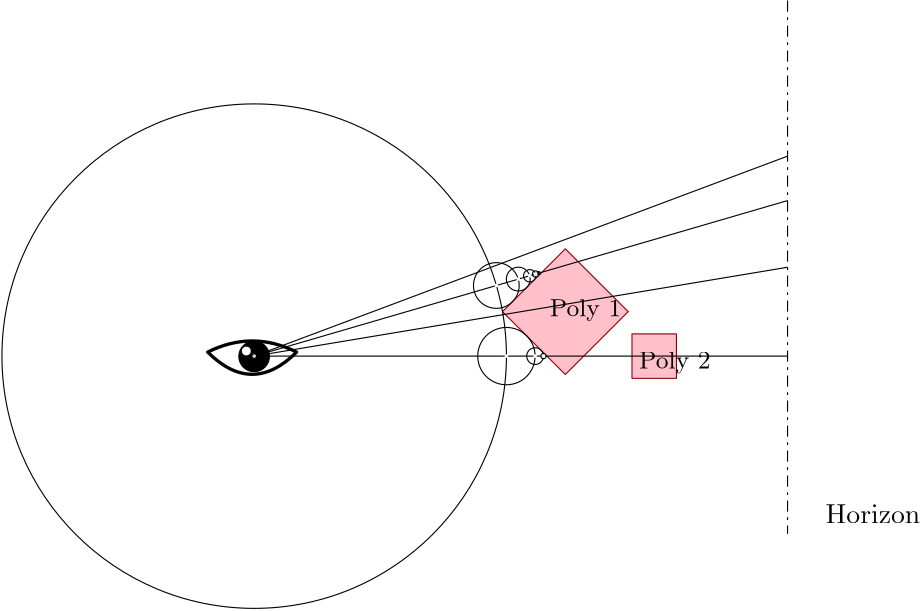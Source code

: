<?xml version="1.0"?>
<!DOCTYPE ipe SYSTEM "ipe.dtd">
<ipe version="70107" creator="Ipe 7.1.10">
<info created="D:20151202143516" modified="D:20151202143617"/>
<ipestyle name="basic">
<symbol name="arrow/arc(spx)">
<path stroke="sym-stroke" fill="sym-stroke" pen="sym-pen">
0 0 m
-1 0.333 l
-1 -0.333 l
h
</path>
</symbol>
<symbol name="arrow/farc(spx)">
<path stroke="sym-stroke" fill="white" pen="sym-pen">
0 0 m
-1 0.333 l
-1 -0.333 l
h
</path>
</symbol>
<symbol name="arrow/ptarc(spx)">
<path stroke="sym-stroke" fill="sym-stroke" pen="sym-pen">
0 0 m
-1 0.333 l
-0.8 0 l
-1 -0.333 l
h
</path>
</symbol>
<symbol name="arrow/fptarc(spx)">
<path stroke="sym-stroke" fill="white" pen="sym-pen">
0 0 m
-1 0.333 l
-0.8 0 l
-1 -0.333 l
h
</path>
</symbol>
<symbol name="mark/circle(sx)" transformations="translations">
<path fill="sym-stroke">
0.6 0 0 0.6 0 0 e
0.4 0 0 0.4 0 0 e
</path>
</symbol>
<symbol name="mark/disk(sx)" transformations="translations">
<path fill="sym-stroke">
0.6 0 0 0.6 0 0 e
</path>
</symbol>
<symbol name="mark/fdisk(sfx)" transformations="translations">
<group>
<path fill="sym-fill">
0.5 0 0 0.5 0 0 e
</path>
<path fill="sym-stroke" fillrule="eofill">
0.6 0 0 0.6 0 0 e
0.4 0 0 0.4 0 0 e
</path>
</group>
</symbol>
<symbol name="mark/box(sx)" transformations="translations">
<path fill="sym-stroke" fillrule="eofill">
-0.6 -0.6 m
0.6 -0.6 l
0.6 0.6 l
-0.6 0.6 l
h
-0.4 -0.4 m
0.4 -0.4 l
0.4 0.4 l
-0.4 0.4 l
h
</path>
</symbol>
<symbol name="mark/square(sx)" transformations="translations">
<path fill="sym-stroke">
-0.6 -0.6 m
0.6 -0.6 l
0.6 0.6 l
-0.6 0.6 l
h
</path>
</symbol>
<symbol name="mark/fsquare(sfx)" transformations="translations">
<group>
<path fill="sym-fill">
-0.5 -0.5 m
0.5 -0.5 l
0.5 0.5 l
-0.5 0.5 l
h
</path>
<path fill="sym-stroke" fillrule="eofill">
-0.6 -0.6 m
0.6 -0.6 l
0.6 0.6 l
-0.6 0.6 l
h
-0.4 -0.4 m
0.4 -0.4 l
0.4 0.4 l
-0.4 0.4 l
h
</path>
</group>
</symbol>
<symbol name="mark/cross(sx)" transformations="translations">
<group>
<path fill="sym-stroke">
-0.43 -0.57 m
0.57 0.43 l
0.43 0.57 l
-0.57 -0.43 l
h
</path>
<path fill="sym-stroke">
-0.43 0.57 m
0.57 -0.43 l
0.43 -0.57 l
-0.57 0.43 l
h
</path>
</group>
</symbol>
<symbol name="arrow/fnormal(spx)">
<path stroke="sym-stroke" fill="white" pen="sym-pen">
0 0 m
-1 0.333 l
-1 -0.333 l
h
</path>
</symbol>
<symbol name="arrow/pointed(spx)">
<path stroke="sym-stroke" fill="sym-stroke" pen="sym-pen">
0 0 m
-1 0.333 l
-0.8 0 l
-1 -0.333 l
h
</path>
</symbol>
<symbol name="arrow/fpointed(spx)">
<path stroke="sym-stroke" fill="white" pen="sym-pen">
0 0 m
-1 0.333 l
-0.8 0 l
-1 -0.333 l
h
</path>
</symbol>
<symbol name="arrow/linear(spx)">
<path stroke="sym-stroke" pen="sym-pen">
-1 0.333 m
0 0 l
-1 -0.333 l
</path>
</symbol>
<symbol name="arrow/fdouble(spx)">
<path stroke="sym-stroke" fill="white" pen="sym-pen">
0 0 m
-1 0.333 l
-1 -0.333 l
h
-1 0 m
-2 0.333 l
-2 -0.333 l
h
</path>
</symbol>
<symbol name="arrow/double(spx)">
<path stroke="sym-stroke" fill="sym-stroke" pen="sym-pen">
0 0 m
-1 0.333 l
-1 -0.333 l
h
-1 0 m
-2 0.333 l
-2 -0.333 l
h
</path>
</symbol>
<pen name="heavier" value="0.8"/>
<pen name="fat" value="1.2"/>
<pen name="ultrafat" value="2"/>
<symbolsize name="large" value="5"/>
<symbolsize name="small" value="2"/>
<symbolsize name="tiny" value="1.1"/>
<arrowsize name="large" value="10"/>
<arrowsize name="small" value="5"/>
<arrowsize name="tiny" value="3"/>
<color name="red" value="1 0 0"/>
<color name="green" value="0 1 0"/>
<color name="blue" value="0 0 1"/>
<color name="yellow" value="1 1 0"/>
<color name="orange" value="1 0.647 0"/>
<color name="gold" value="1 0.843 0"/>
<color name="purple" value="0.627 0.125 0.941"/>
<color name="gray" value="0.745"/>
<color name="brown" value="0.647 0.165 0.165"/>
<color name="navy" value="0 0 0.502"/>
<color name="pink" value="1 0.753 0.796"/>
<color name="seagreen" value="0.18 0.545 0.341"/>
<color name="turquoise" value="0.251 0.878 0.816"/>
<color name="violet" value="0.933 0.51 0.933"/>
<color name="darkblue" value="0 0 0.545"/>
<color name="darkcyan" value="0 0.545 0.545"/>
<color name="darkgray" value="0.663"/>
<color name="darkgreen" value="0 0.392 0"/>
<color name="darkmagenta" value="0.545 0 0.545"/>
<color name="darkorange" value="1 0.549 0"/>
<color name="darkred" value="0.545 0 0"/>
<color name="lightblue" value="0.678 0.847 0.902"/>
<color name="lightcyan" value="0.878 1 1"/>
<color name="lightgray" value="0.827"/>
<color name="lightgreen" value="0.565 0.933 0.565"/>
<color name="lightyellow" value="1 1 0.878"/>
<dashstyle name="dashed" value="[4] 0"/>
<dashstyle name="dotted" value="[1 3] 0"/>
<dashstyle name="dash dotted" value="[4 2 1 2] 0"/>
<dashstyle name="dash dot dotted" value="[4 2 1 2 1 2] 0"/>
<textsize name="large" value="\large"/>
<textsize name="Large" value="\Large"/>
<textsize name="LARGE" value="\LARGE"/>
<textsize name="huge" value="\huge"/>
<textsize name="Huge" value="\Huge"/>
<textsize name="small" value="\small"/>
<textsize name="footnote" value="\footnotesize"/>
<textsize name="tiny" value="\tiny"/>
<textstyle name="center" begin="\begin{center}" end="\end{center}"/>
<textstyle name="itemize" begin="\begin{itemize}" end="\end{itemize}"/>
<textstyle name="item" begin="\begin{itemize}\item{}" end="\end{itemize}"/>
<gridsize name="4 pts" value="4"/>
<gridsize name="8 pts (~3 mm)" value="8"/>
<gridsize name="16 pts (~6 mm)" value="16"/>
<gridsize name="32 pts (~12 mm)" value="32"/>
<gridsize name="10 pts (~3.5 mm)" value="10"/>
<gridsize name="20 pts (~7 mm)" value="20"/>
<gridsize name="14 pts (~5 mm)" value="14"/>
<gridsize name="28 pts (~10 mm)" value="28"/>
<gridsize name="56 pts (~20 mm)" value="56"/>
<anglesize name="90 deg" value="90"/>
<anglesize name="60 deg" value="60"/>
<anglesize name="45 deg" value="45"/>
<anglesize name="30 deg" value="30"/>
<anglesize name="22.5 deg" value="22.5"/>
<opacity name="10%" value="0.1"/>
<opacity name="30%" value="0.3"/>
<opacity name="50%" value="0.5"/>
<opacity name="75%" value="0.75"/>
<tiling name="falling" angle="-60" step="4" width="1"/>
<tiling name="rising" angle="30" step="4" width="1"/>
</ipestyle>
<page>
<layer name="alpha"/>
<view layers="alpha" active="alpha"/>
<path layer="alpha" matrix="0.707107 -0.707107 0.707107 0.707107 -285.426 238.727" stroke="darkred" fill="pink">
288 608 m
288 576 l
320 576 l
320 608 l
h
</path>
<path matrix="1 0 0 1 36.1416 -141.626" stroke="darkred" fill="pink">
336 576 m
336 560 l
352 560 l
352 576 l
h
</path>
<path matrix="1 0 0 1 107.404 -148.174" stroke="black" pen="fat">
112 576 m
128 584
144 576 c
128 560
112 576 c
h
</path>
<path matrix="1 0 0 1 44.1416 -149.626" stroke="black">
192 576 m
384 648 l
384 648 l
384 648 l
</path>
<path matrix="1 0 0 1 44.1416 -149.626" stroke="black">
192 576 m
384 632 l
</path>
<path matrix="1 0 0 1 44.1416 -149.626" stroke="black">
192 576 m
384 608 l
</path>
<path matrix="1 0 0 1 44.1416 -149.626" stroke="black">
192 576 m
384 576 l
</path>
<path matrix="1 0 0 1 44.1416 -149.626" stroke="black" dash="dash dotted">
384 704 m
384 512 l
384 512 l
384 512 l
</path>
<text matrix="1 0 0 1 44.1416 -149.626" transformations="translations" pos="298.409 590.382" stroke="black" type="label" valign="baseline" size="small">Poly 1</text>
<text matrix="1 0 0 1 76.2928 -168.497" transformations="translations" pos="298.409 590.382" stroke="black" type="label" valign="baseline" size="small">Poly 2</text>
<path matrix="1 0 0 1 44.1416 -149.626" stroke="black" fill="black">
5.49777 0 0 5.49777 191.976 575.896 e
</path>
<path matrix="1 0 0 1 44.7728 -150.74" stroke="white" fill="white">
1.39024 0 0 1.39024 188.523 578.94 e
</path>
<path matrix="1 0 0 1 44.13 -5.636" stroke="black">
90.8065 0 0 90.8065 192 432 e
</path>
<use matrix="1 0 0 1 44.13 -5.636" name="mark/disk(sx)" pos="192.012 432.01" size="tiny" stroke="lightblue"/>
<path stroke="black">
8.22663 0 0 8.22663 323.302 451.796 e
</path>
<path stroke="black">
4.28926 0 0 4.28926 331.2 454.099 e
</path>
<path stroke="black">
2.21935 0 0 2.21935 335.318 455.3 e
</path>
<path stroke="black">
1.14137 0 0 1.14137 337.448 455.922 e
</path>
<path stroke="black">
0.595933 0 0 0.595933 338.544 456.241 e
</path>
<use name="mark/disk(sx)" pos="323.302 451.796" size="tiny" stroke="lightcyan"/>
<use name="mark/disk(sx)" pos="331.2 454.099" size="tiny" stroke="lightcyan"/>
<use name="mark/disk(sx)" pos="335.318 455.3" size="tiny" stroke="lightcyan"/>
<use name="mark/disk(sx)" pos="337.448 455.922" size="tiny" stroke="lightcyan"/>
<text matrix="1 0 0 1 49.8276 -137.799" transformations="translations" pos="392 504" stroke="black" type="label" valign="baseline">Horizon</text>
<path stroke="black">
10.32 0 0 10.32 326.936 426.374 e
</path>
<path stroke="black">
3.01157 0 0 3.01157 337.257 426.374 e
</path>
<path stroke="black">
0.942566 0 0 0.942566 340.268 426.374 e
</path>
<use name="mark/disk(sx)" pos="326.936 426.374" size="tiny" stroke="lightcyan"/>
<use name="mark/disk(sx)" pos="337.257 426.374" size="tiny" stroke="lightcyan"/>
<use name="mark/disk(sx)" pos="340.268 426.374" size="tiny" stroke="lightcyan"/>
</page>
</ipe>
